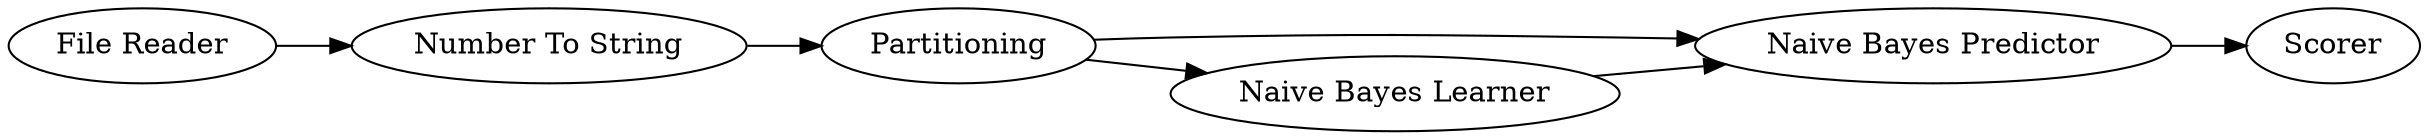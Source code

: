 digraph {
	1 [label="File Reader"]
	2 [label=Partitioning]
	4 [label="Naive Bayes Predictor"]
	5 [label=Scorer]
	6 [label="Number To String"]
	7 [label="Naive Bayes Learner"]
	1 -> 6
	2 -> 7
	2 -> 4
	4 -> 5
	6 -> 2
	7 -> 4
	rankdir=LR
}
